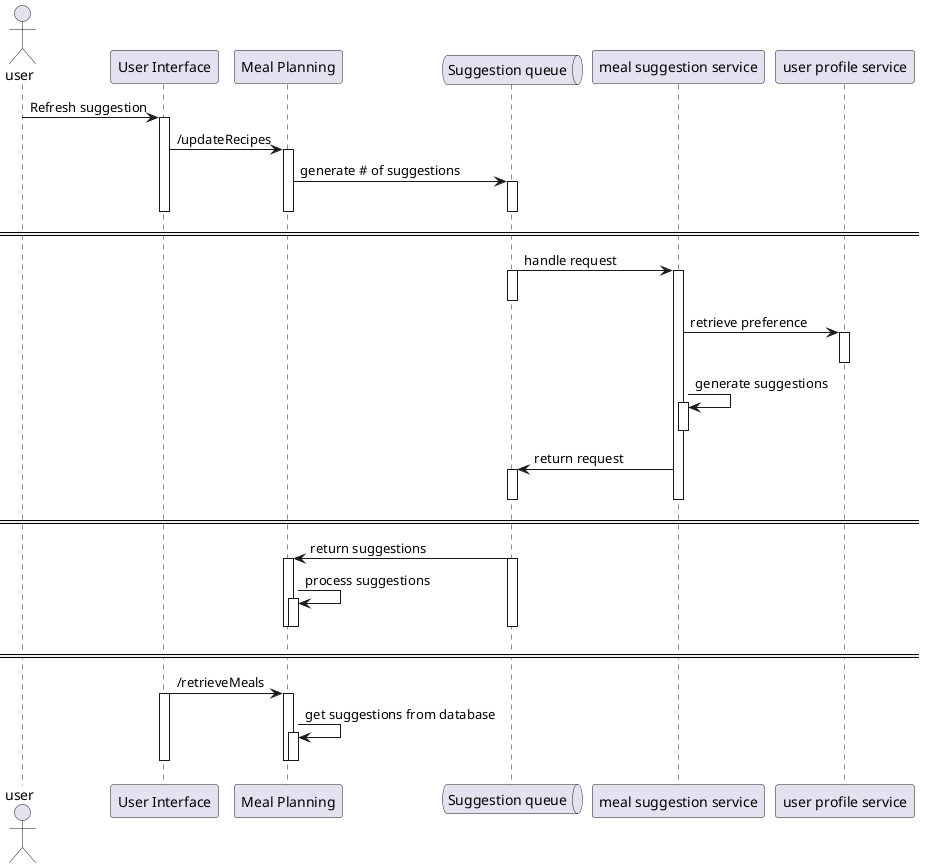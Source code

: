 @startuml "get suggestion"
actor       user       as user
participant "User Interface" as ui
participant "Meal Planning" as mealplan
queue       "Suggestion queue"       as q1
participant "meal suggestion service" as suggest
participant "user profile service" as profile

user -> ui : Refresh suggestion
activate ui
ui -> mealplan : /updateRecipes
activate mealplan
mealplan -> q1 : generate # of suggestions
activate q1
deactivate q1
deactivate mealplan
deactivate ui
== ==
q1 -> suggest : handle request
activate q1
activate suggest
deactivate q1
suggest -> profile : retrieve preference
activate profile
deactivate profile
suggest -> suggest : generate suggestions
activate suggest
deactivate suggest
suggest -> q1 : return request
activate q1
deactivate suggest
deactivate q1
== ==
q1 -> mealplan : return suggestions
activate q1
activate mealplan
mealplan -> mealplan : process suggestions
activate mealplan
deactivate mealplan
deactivate mealplan
deactivate q1
== ==
ui -> mealplan : /retrieveMeals
activate ui
activate mealplan
mealplan -> mealplan : get suggestions from database
activate mealplan
deactivate mealplan
deactivate mealplan
deactivate ui
@enduml
